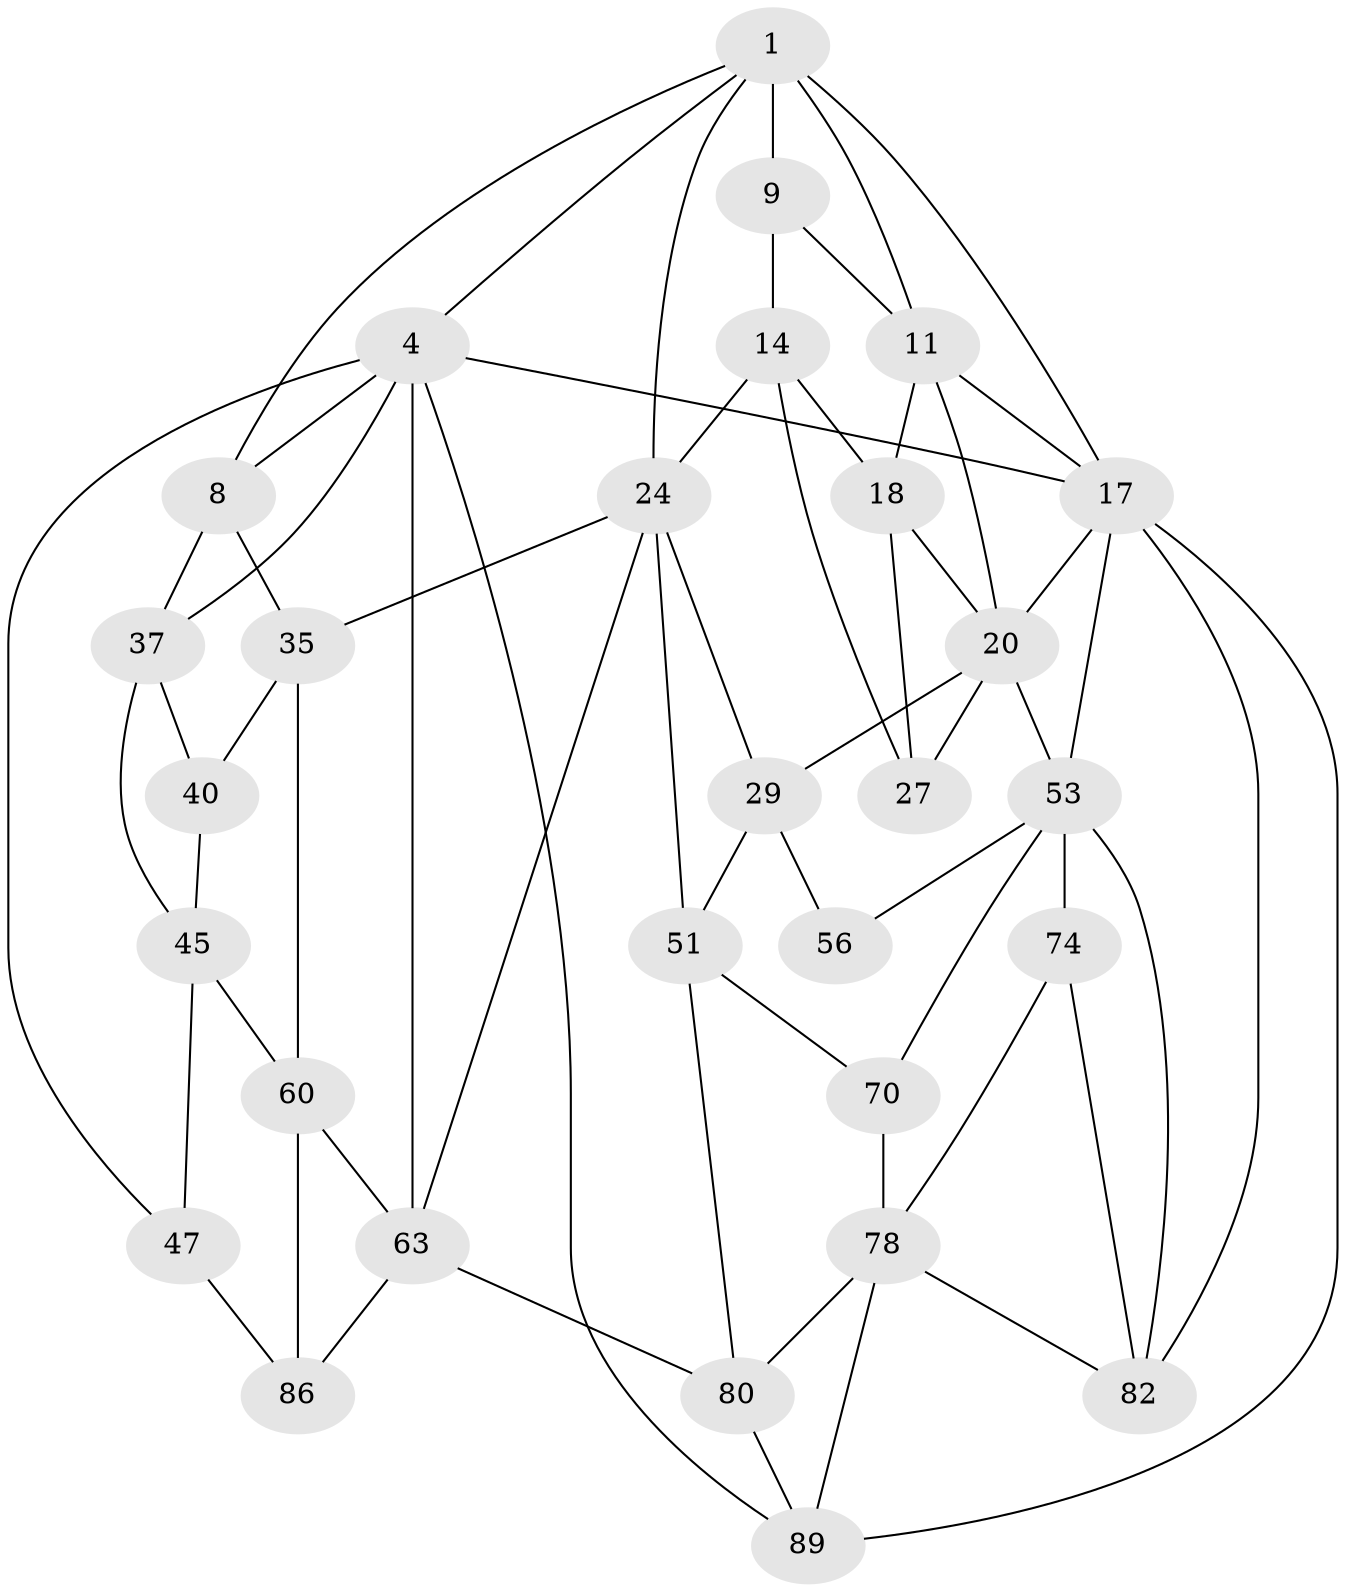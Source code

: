 // original degree distribution, {3: 0.031578947368421054, 4: 0.23157894736842105, 5: 0.5157894736842106, 6: 0.22105263157894736}
// Generated by graph-tools (version 1.1) at 2025/21/03/04/25 18:21:16]
// undirected, 29 vertices, 62 edges
graph export_dot {
graph [start="1"]
  node [color=gray90,style=filled];
  1 [pos="+0.35167321164339715+0",super="+2+6"];
  4 [pos="+0+0",super="+5+49"];
  8 [pos="+0.2835260205543164+0.2834069394612938",super="+36"];
  9 [pos="+0.5094170528495817+0.09008888320295338",super="+13+10"];
  11 [pos="+0.7415173622309998+0",super="+12+16"];
  14 [pos="+0.5694133992353689+0.16360096978670663",super="+15"];
  17 [pos="+1+0.16071890425625365",super="+34+72"];
  18 [pos="+0.7027020066657088+0.16779409460307096",super="+22+19"];
  20 [pos="+0.8419131181367221+0.29341504200527463",super="+21+31"];
  24 [pos="+0.43826922791930195+0.36621293388620313",super="+25"];
  27 [pos="+0.6580747327448214+0.29375472524293283"];
  29 [pos="+0.6369793845912131+0.4227195349293212",super="+33+30"];
  35 [pos="+0.10063388832095428+0.39550558380872136",super="+39"];
  37 [pos="+0+0",super="+44+38"];
  40 [pos="+0.0203122409963045+0.49284643416096097",super="+41"];
  45 [pos="+0+0.5138224604100918",super="+46"];
  47 [pos="+0+0.8887366161400444",super="+48"];
  51 [pos="+0.4137038417359578+0.6562598878665834",super="+68"];
  53 [pos="+1+0.6161245381574875",super="+54+73"];
  56 [pos="+0.685984182369935+0.5328137358916821"];
  60 [pos="+0.06553027941801529+0.6252745685812282",super="+61+62"];
  63 [pos="+0.3268958273743342+0.7452055473254717",super="+64"];
  70 [pos="+0.6113922621833228+0.7000460825059666"];
  74 [pos="+0.8163078433106016+0.7360400966619212",super="+75+76"];
  78 [pos="+0.7030810798550123+0.8209641609173489",super="+83+79"];
  80 [pos="+0.5092767917703217+0.9044768282669794",super="+81"];
  82 [pos="+0.8976437885611334+0.8729482843147741",super="+84"];
  86 [pos="+0.1731865362037943+0.9080796197234307",super="+87+94"];
  89 [pos="+0.4865501254788598+1",super="+92"];
  1 -- 17;
  1 -- 4;
  1 -- 9 [weight=2];
  1 -- 11;
  1 -- 8;
  1 -- 24;
  4 -- 37;
  4 -- 8;
  4 -- 89;
  4 -- 63;
  4 -- 17;
  4 -- 47;
  8 -- 35;
  8 -- 37;
  9 -- 11;
  9 -- 14 [weight=2];
  11 -- 18;
  11 -- 17;
  11 -- 20;
  14 -- 24;
  14 -- 27;
  14 -- 18 [weight=2];
  17 -- 53 [weight=2];
  17 -- 82;
  17 -- 89;
  17 -- 20;
  18 -- 27;
  18 -- 20;
  20 -- 27;
  20 -- 29 [weight=2];
  20 -- 53;
  24 -- 29;
  24 -- 51;
  24 -- 35;
  24 -- 63;
  29 -- 56 [weight=2];
  29 -- 51 [weight=2];
  35 -- 40 [weight=2];
  35 -- 60 [weight=2];
  37 -- 45;
  37 -- 40;
  40 -- 45;
  45 -- 60;
  45 -- 47;
  47 -- 86 [weight=2];
  51 -- 80;
  51 -- 70;
  53 -- 70;
  53 -- 56;
  53 -- 74 [weight=3];
  53 -- 82;
  60 -- 63 [weight=2];
  60 -- 86;
  63 -- 80;
  63 -- 86 [weight=2];
  70 -- 78;
  74 -- 78;
  74 -- 82;
  78 -- 89;
  78 -- 82;
  78 -- 80;
  80 -- 89;
}
